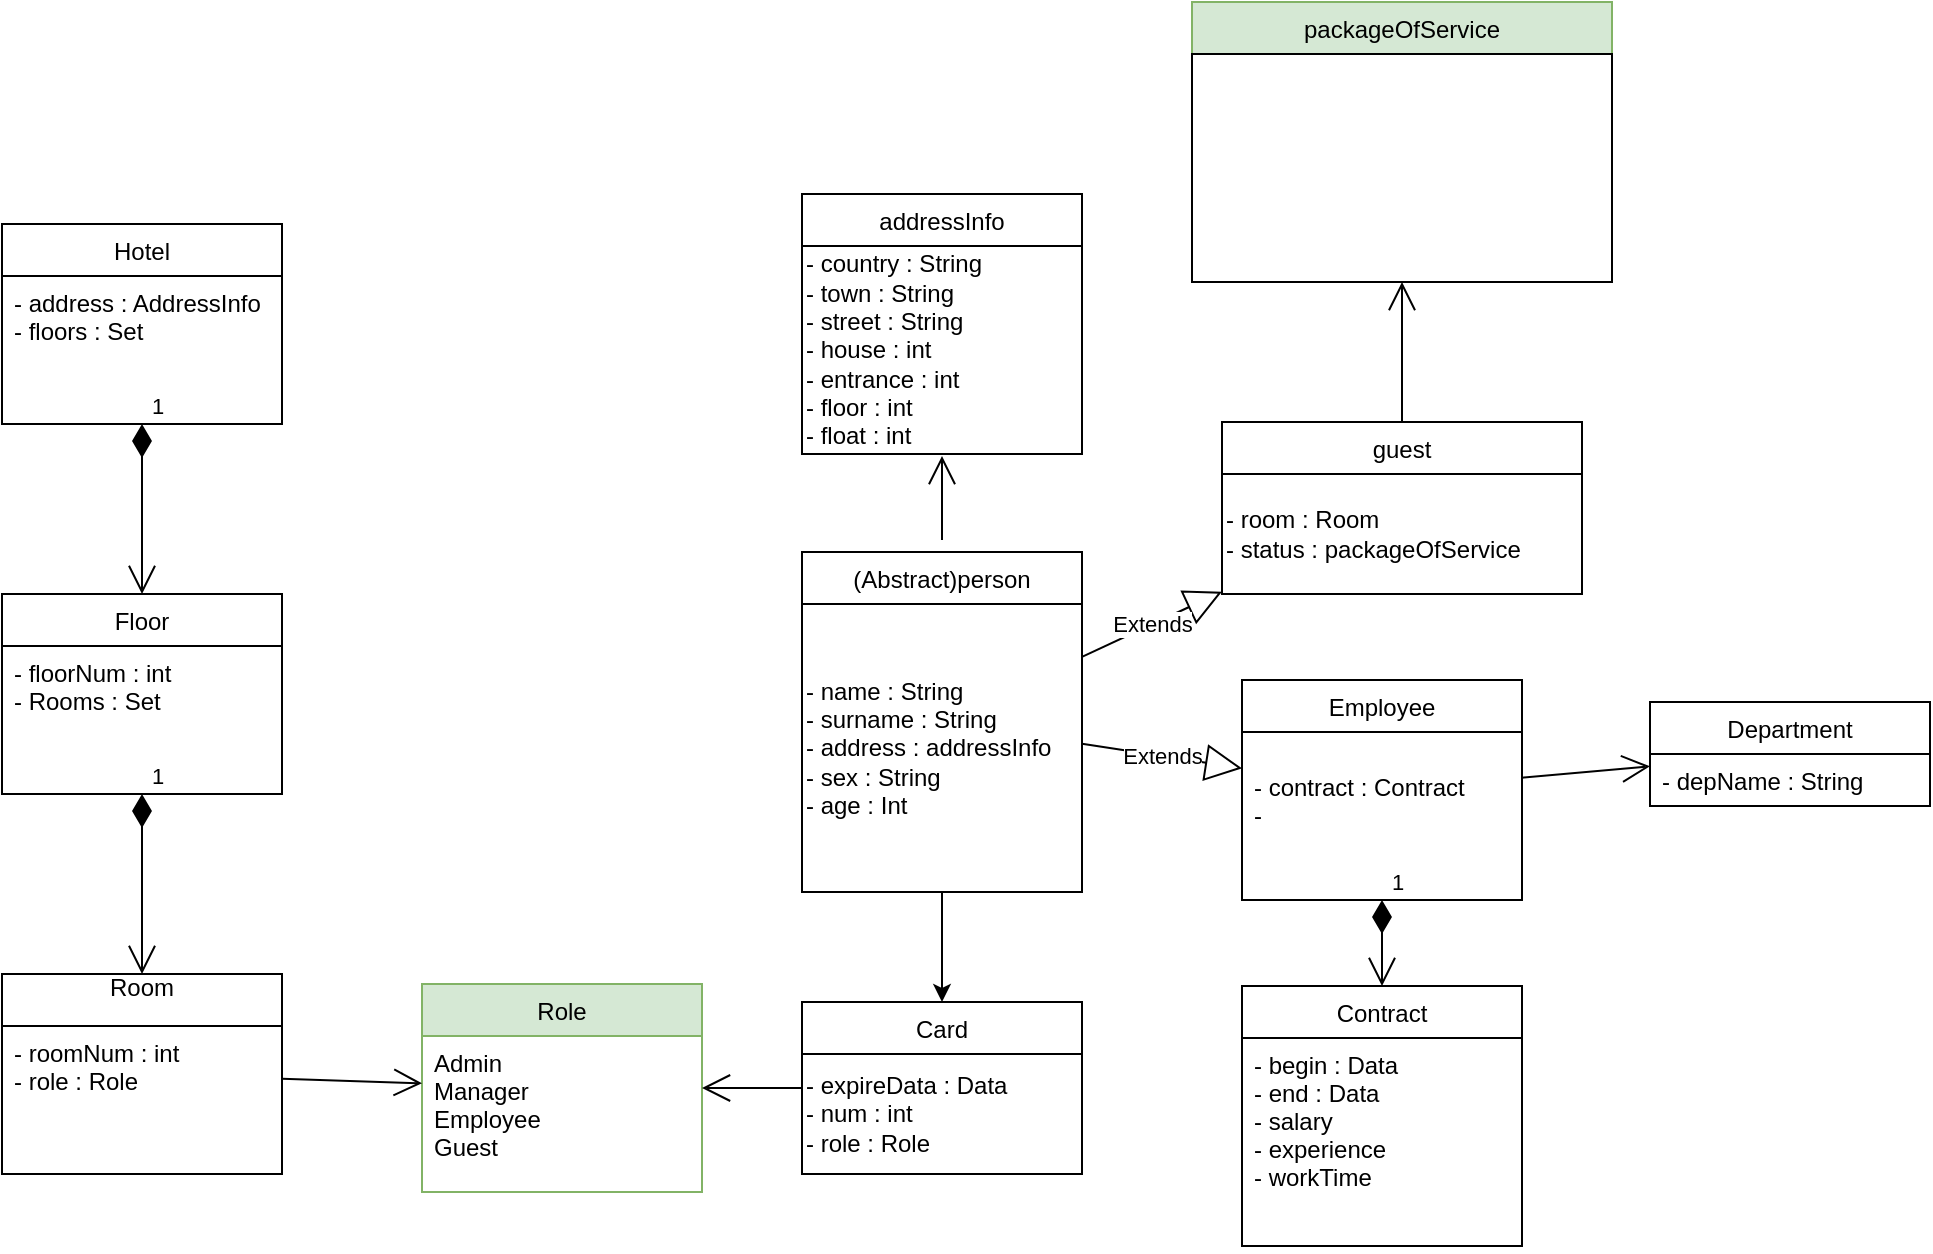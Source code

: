 <mxfile version="16.5.1" type="device"><diagram id="C5RBs43oDa-KdzZeNtuy" name="Page-1"><mxGraphModel dx="1102" dy="865" grid="1" gridSize="10" guides="1" tooltips="1" connect="1" arrows="1" fold="1" page="1" pageScale="1" pageWidth="1169" pageHeight="1654" math="0" shadow="0"><root><mxCell id="WIyWlLk6GJQsqaUBKTNV-0"/><mxCell id="WIyWlLk6GJQsqaUBKTNV-1" parent="WIyWlLk6GJQsqaUBKTNV-0"/><mxCell id="pl0eV4LuxjBtjCWhGdW3-1" value="Room&#10;" style="swimlane;fontStyle=0;childLayout=stackLayout;horizontal=1;startSize=26;fillColor=none;horizontalStack=0;resizeParent=1;resizeParentMax=0;resizeLast=0;collapsible=1;marginBottom=0;" parent="WIyWlLk6GJQsqaUBKTNV-1" vertex="1"><mxGeometry x="790" y="756" width="140" height="100" as="geometry"/></mxCell><mxCell id="pl0eV4LuxjBtjCWhGdW3-2" value="- roomNum : int&#10;- role : Role" style="text;strokeColor=default;fillColor=none;align=left;verticalAlign=top;spacingLeft=4;spacingRight=4;overflow=hidden;rotatable=0;points=[[0,0.5],[1,0.5]];portConstraint=eastwest;" parent="pl0eV4LuxjBtjCWhGdW3-1" vertex="1"><mxGeometry y="26" width="140" height="74" as="geometry"/></mxCell><mxCell id="pl0eV4LuxjBtjCWhGdW3-5" value="Card" style="swimlane;fontStyle=0;childLayout=stackLayout;horizontal=1;startSize=26;fillColor=none;horizontalStack=0;resizeParent=1;resizeParentMax=0;resizeLast=0;collapsible=1;marginBottom=0;" parent="WIyWlLk6GJQsqaUBKTNV-1" vertex="1"><mxGeometry x="1190" y="770" width="140" height="86" as="geometry"/></mxCell><mxCell id="pl0eV4LuxjBtjCWhGdW3-172" value="- expireData : Data&lt;br&gt;- num : int&lt;br&gt;- role : Role" style="rounded=0;whiteSpace=wrap;html=1;strokeColor=default;fillColor=none;align=left;" parent="pl0eV4LuxjBtjCWhGdW3-5" vertex="1"><mxGeometry y="26" width="140" height="60" as="geometry"/></mxCell><mxCell id="pl0eV4LuxjBtjCWhGdW3-20" value="guest" style="swimlane;fontStyle=0;childLayout=stackLayout;horizontal=1;startSize=26;fillColor=none;horizontalStack=0;resizeParent=1;resizeParentMax=0;resizeLast=0;collapsible=1;marginBottom=0;" parent="WIyWlLk6GJQsqaUBKTNV-1" vertex="1"><mxGeometry x="1400" y="480" width="180" height="86" as="geometry"/></mxCell><mxCell id="pl0eV4LuxjBtjCWhGdW3-175" value="- room : Room&lt;br&gt;- status : packageOfService" style="rounded=0;whiteSpace=wrap;html=1;strokeColor=default;fillColor=none;align=left;" parent="pl0eV4LuxjBtjCWhGdW3-20" vertex="1"><mxGeometry y="26" width="180" height="60" as="geometry"/></mxCell><mxCell id="pl0eV4LuxjBtjCWhGdW3-24" value="Employee" style="swimlane;fontStyle=0;childLayout=stackLayout;horizontal=1;startSize=26;fillColor=none;horizontalStack=0;resizeParent=1;resizeParentMax=0;resizeLast=0;collapsible=1;marginBottom=0;" parent="WIyWlLk6GJQsqaUBKTNV-1" vertex="1"><mxGeometry x="1410" y="609" width="140" height="110" as="geometry"/></mxCell><mxCell id="pl0eV4LuxjBtjCWhGdW3-25" value="&#10;- contract : Contract&#10;- " style="text;strokeColor=default;fillColor=none;align=left;verticalAlign=top;spacingLeft=4;spacingRight=4;overflow=hidden;rotatable=0;points=[[0,0.5],[1,0.5]];portConstraint=eastwest;" parent="pl0eV4LuxjBtjCWhGdW3-24" vertex="1"><mxGeometry y="26" width="140" height="84" as="geometry"/></mxCell><object label="(Abstract)person" id="pl0eV4LuxjBtjCWhGdW3-36"><mxCell style="swimlane;fontStyle=0;childLayout=stackLayout;horizontal=1;startSize=26;fillColor=none;horizontalStack=0;resizeParent=1;resizeParentMax=0;resizeLast=0;collapsible=1;marginBottom=0;" parent="WIyWlLk6GJQsqaUBKTNV-1" vertex="1"><mxGeometry x="1190" y="545" width="140" height="170" as="geometry"/></mxCell></object><mxCell id="pl0eV4LuxjBtjCWhGdW3-160" value="- name : String&lt;br&gt;- surname : String&lt;br&gt;- address : addressInfo&lt;br&gt;- sex : String&lt;br&gt;- age : Int" style="rounded=0;whiteSpace=wrap;html=1;strokeColor=default;fillColor=none;align=left;" parent="pl0eV4LuxjBtjCWhGdW3-36" vertex="1"><mxGeometry y="26" width="140" height="144" as="geometry"/></mxCell><mxCell id="pl0eV4LuxjBtjCWhGdW3-72" value="Extends" style="endArrow=block;endSize=16;endFill=0;html=1;rounded=0;" parent="WIyWlLk6GJQsqaUBKTNV-1" source="pl0eV4LuxjBtjCWhGdW3-36" target="pl0eV4LuxjBtjCWhGdW3-20" edge="1"><mxGeometry width="160" relative="1" as="geometry"><mxPoint x="1850" y="844" as="sourcePoint"/><mxPoint x="2010" y="844" as="targetPoint"/></mxGeometry></mxCell><mxCell id="pl0eV4LuxjBtjCWhGdW3-73" value="Extends" style="endArrow=block;endSize=16;endFill=0;html=1;rounded=0;" parent="WIyWlLk6GJQsqaUBKTNV-1" source="pl0eV4LuxjBtjCWhGdW3-36" target="pl0eV4LuxjBtjCWhGdW3-24" edge="1"><mxGeometry width="160" relative="1" as="geometry"><mxPoint x="1850" y="844" as="sourcePoint"/><mxPoint x="2010" y="844" as="targetPoint"/></mxGeometry></mxCell><mxCell id="pl0eV4LuxjBtjCWhGdW3-110" value="packageOfService" style="swimlane;fontStyle=0;childLayout=stackLayout;horizontal=1;startSize=26;fillColor=#d5e8d4;horizontalStack=0;resizeParent=1;resizeParentMax=0;resizeLast=0;collapsible=1;marginBottom=0;strokeColor=#82b366;" parent="WIyWlLk6GJQsqaUBKTNV-1" vertex="1"><mxGeometry x="1385" y="270" width="210" height="140" as="geometry"/></mxCell><mxCell id="UdkVO-LQRuB7PRyqrmWP-8" value="" style="text;strokeColor=default;fillColor=none;align=left;verticalAlign=top;spacingLeft=4;spacingRight=4;overflow=hidden;rotatable=0;points=[[0,0.5],[1,0.5]];portConstraint=eastwest;" parent="pl0eV4LuxjBtjCWhGdW3-110" vertex="1"><mxGeometry y="26" width="210" height="114" as="geometry"/></mxCell><mxCell id="pl0eV4LuxjBtjCWhGdW3-162" value="addressInfo" style="swimlane;fontStyle=0;childLayout=stackLayout;horizontal=1;startSize=26;fillColor=none;horizontalStack=0;resizeParent=1;resizeParentMax=0;resizeLast=0;collapsible=1;marginBottom=0;strokeColor=default;" parent="WIyWlLk6GJQsqaUBKTNV-1" vertex="1"><mxGeometry x="1190" y="366" width="140" height="130" as="geometry"/></mxCell><mxCell id="pl0eV4LuxjBtjCWhGdW3-173" value="- country : String&lt;br&gt;- town : String&lt;br&gt;- street : String&lt;br&gt;- house : int&lt;br&gt;- entrance : int&lt;br&gt;- floor : int&lt;br&gt;- float : int" style="rounded=0;whiteSpace=wrap;html=1;strokeColor=default;fillColor=none;align=left;" parent="pl0eV4LuxjBtjCWhGdW3-162" vertex="1"><mxGeometry y="26" width="140" height="104" as="geometry"/></mxCell><mxCell id="pl0eV4LuxjBtjCWhGdW3-166" value="" style="endArrow=open;endFill=1;endSize=12;html=1;rounded=0;sourcePerimeterSpacing=6;targetPerimeterSpacing=1;strokeWidth=1;elbow=vertical;" parent="WIyWlLk6GJQsqaUBKTNV-1" source="pl0eV4LuxjBtjCWhGdW3-36" target="pl0eV4LuxjBtjCWhGdW3-162" edge="1"><mxGeometry width="160" relative="1" as="geometry"><mxPoint x="910" y="500" as="sourcePoint"/><mxPoint x="1070" y="500" as="targetPoint"/></mxGeometry></mxCell><mxCell id="LgBFhtEaI9q1x-k2meTP-0" value="" style="endArrow=classic;html=1;rounded=0;" parent="WIyWlLk6GJQsqaUBKTNV-1" source="pl0eV4LuxjBtjCWhGdW3-36" target="pl0eV4LuxjBtjCWhGdW3-5" edge="1"><mxGeometry width="50" height="50" relative="1" as="geometry"><mxPoint x="1289.076" y="695" as="sourcePoint"/><mxPoint x="1410" y="680" as="targetPoint"/></mxGeometry></mxCell><mxCell id="ZgPrr60_gyUlCEyF_aHS-0" value="Floor" style="swimlane;fontStyle=0;childLayout=stackLayout;horizontal=1;startSize=26;fillColor=none;horizontalStack=0;resizeParent=1;resizeParentMax=0;resizeLast=0;collapsible=1;marginBottom=0;" parent="WIyWlLk6GJQsqaUBKTNV-1" vertex="1"><mxGeometry x="790" y="566" width="140" height="100" as="geometry"/></mxCell><mxCell id="ZgPrr60_gyUlCEyF_aHS-10" value="- floorNum : int&#10;- Rooms : Set" style="text;strokeColor=default;fillColor=none;align=left;verticalAlign=top;spacingLeft=4;spacingRight=4;overflow=hidden;rotatable=0;points=[[0,0.5],[1,0.5]];portConstraint=eastwest;" parent="ZgPrr60_gyUlCEyF_aHS-0" vertex="1"><mxGeometry y="26" width="140" height="74" as="geometry"/></mxCell><mxCell id="ZgPrr60_gyUlCEyF_aHS-4" value="Hotel" style="swimlane;fontStyle=0;childLayout=stackLayout;horizontal=1;startSize=26;fillColor=none;horizontalStack=0;resizeParent=1;resizeParentMax=0;resizeLast=0;collapsible=1;marginBottom=0;" parent="WIyWlLk6GJQsqaUBKTNV-1" vertex="1"><mxGeometry x="790" y="381" width="140" height="100" as="geometry"/></mxCell><mxCell id="ZgPrr60_gyUlCEyF_aHS-11" value="- address : AddressInfo&#10;- floors : Set" style="text;strokeColor=default;fillColor=none;align=left;verticalAlign=top;spacingLeft=4;spacingRight=4;overflow=hidden;rotatable=0;points=[[0,0.5],[1,0.5]];portConstraint=eastwest;" parent="ZgPrr60_gyUlCEyF_aHS-4" vertex="1"><mxGeometry y="26" width="140" height="74" as="geometry"/></mxCell><mxCell id="ZgPrr60_gyUlCEyF_aHS-8" value="1" style="endArrow=open;html=1;endSize=12;startArrow=diamondThin;startSize=14;startFill=1;align=left;verticalAlign=bottom;rounded=0;" parent="WIyWlLk6GJQsqaUBKTNV-1" source="ZgPrr60_gyUlCEyF_aHS-0" target="pl0eV4LuxjBtjCWhGdW3-1" edge="1"><mxGeometry x="-1" y="3" relative="1" as="geometry"><mxPoint x="590" y="730" as="sourcePoint"/><mxPoint x="750" y="730" as="targetPoint"/></mxGeometry></mxCell><mxCell id="ZgPrr60_gyUlCEyF_aHS-9" value="1" style="endArrow=open;html=1;endSize=12;startArrow=diamondThin;startSize=14;startFill=1;align=left;verticalAlign=bottom;rounded=0;" parent="WIyWlLk6GJQsqaUBKTNV-1" source="ZgPrr60_gyUlCEyF_aHS-4" target="ZgPrr60_gyUlCEyF_aHS-0" edge="1"><mxGeometry x="-1" y="3" relative="1" as="geometry"><mxPoint x="590" y="730" as="sourcePoint"/><mxPoint x="750" y="730" as="targetPoint"/></mxGeometry></mxCell><mxCell id="KF6qZ7OTJHu1wUDytnpw-0" value="Contract" style="swimlane;fontStyle=0;childLayout=stackLayout;horizontal=1;startSize=26;fillColor=none;horizontalStack=0;resizeParent=1;resizeParentMax=0;resizeLast=0;collapsible=1;marginBottom=0;" parent="WIyWlLk6GJQsqaUBKTNV-1" vertex="1"><mxGeometry x="1410" y="762" width="140" height="130" as="geometry"/></mxCell><mxCell id="KF6qZ7OTJHu1wUDytnpw-1" value="- begin : Data&#10;- end : Data&#10;- salary&#10;- experience&#10;- workTime&#10;" style="text;strokeColor=none;fillColor=none;align=left;verticalAlign=top;spacingLeft=4;spacingRight=4;overflow=hidden;rotatable=0;points=[[0,0.5],[1,0.5]];portConstraint=eastwest;" parent="KF6qZ7OTJHu1wUDytnpw-0" vertex="1"><mxGeometry y="26" width="140" height="104" as="geometry"/></mxCell><mxCell id="KF6qZ7OTJHu1wUDytnpw-4" value="Role" style="swimlane;fontStyle=0;childLayout=stackLayout;horizontal=1;startSize=26;fillColor=#d5e8d4;horizontalStack=0;resizeParent=1;resizeParentMax=0;resizeLast=0;collapsible=1;marginBottom=0;strokeColor=#82b366;" parent="WIyWlLk6GJQsqaUBKTNV-1" vertex="1"><mxGeometry x="1000" y="761" width="140" height="104" as="geometry"/></mxCell><mxCell id="KF6qZ7OTJHu1wUDytnpw-6" value="Admin&#10;Manager&#10;Employee&#10;Guest" style="text;strokeColor=none;fillColor=none;align=left;verticalAlign=top;spacingLeft=4;spacingRight=4;overflow=hidden;rotatable=0;points=[[0,0.5],[1,0.5]];portConstraint=eastwest;" parent="KF6qZ7OTJHu1wUDytnpw-4" vertex="1"><mxGeometry y="26" width="140" height="78" as="geometry"/></mxCell><mxCell id="KF6qZ7OTJHu1wUDytnpw-10" value="" style="endArrow=open;endFill=1;endSize=12;html=1;rounded=0;" parent="WIyWlLk6GJQsqaUBKTNV-1" source="pl0eV4LuxjBtjCWhGdW3-5" target="KF6qZ7OTJHu1wUDytnpw-4" edge="1"><mxGeometry width="160" relative="1" as="geometry"><mxPoint x="1360" y="720" as="sourcePoint"/><mxPoint x="1520" y="720" as="targetPoint"/></mxGeometry></mxCell><mxCell id="KF6qZ7OTJHu1wUDytnpw-11" value="" style="endArrow=open;endFill=1;endSize=12;html=1;rounded=0;" parent="WIyWlLk6GJQsqaUBKTNV-1" source="pl0eV4LuxjBtjCWhGdW3-20" target="pl0eV4LuxjBtjCWhGdW3-110" edge="1"><mxGeometry width="160" relative="1" as="geometry"><mxPoint x="1360" y="720" as="sourcePoint"/><mxPoint x="1520" y="720" as="targetPoint"/></mxGeometry></mxCell><mxCell id="KF6qZ7OTJHu1wUDytnpw-12" value="1" style="endArrow=open;html=1;endSize=12;startArrow=diamondThin;startSize=14;startFill=1;align=left;verticalAlign=bottom;rounded=0;" parent="WIyWlLk6GJQsqaUBKTNV-1" source="pl0eV4LuxjBtjCWhGdW3-24" target="KF6qZ7OTJHu1wUDytnpw-0" edge="1"><mxGeometry x="-1" y="3" relative="1" as="geometry"><mxPoint x="1530" y="660" as="sourcePoint"/><mxPoint x="1690" y="660" as="targetPoint"/></mxGeometry></mxCell><mxCell id="PWqZ52LuUuwk0utUJ5KF-16" value="Department" style="swimlane;fontStyle=0;childLayout=stackLayout;horizontal=1;startSize=26;fillColor=none;horizontalStack=0;resizeParent=1;resizeParentMax=0;resizeLast=0;collapsible=1;marginBottom=0;" parent="WIyWlLk6GJQsqaUBKTNV-1" vertex="1"><mxGeometry x="1614" y="620" width="140" height="52" as="geometry"/></mxCell><mxCell id="PWqZ52LuUuwk0utUJ5KF-17" value="- depName : String" style="text;strokeColor=none;fillColor=none;align=left;verticalAlign=top;spacingLeft=4;spacingRight=4;overflow=hidden;rotatable=0;points=[[0,0.5],[1,0.5]];portConstraint=eastwest;" parent="PWqZ52LuUuwk0utUJ5KF-16" vertex="1"><mxGeometry y="26" width="140" height="26" as="geometry"/></mxCell><mxCell id="PWqZ52LuUuwk0utUJ5KF-20" value="" style="endArrow=open;endFill=1;endSize=12;html=1;rounded=0;" parent="WIyWlLk6GJQsqaUBKTNV-1" source="pl0eV4LuxjBtjCWhGdW3-24" target="PWqZ52LuUuwk0utUJ5KF-16" edge="1"><mxGeometry width="160" relative="1" as="geometry"><mxPoint x="1210" y="690" as="sourcePoint"/><mxPoint x="1680" y="620" as="targetPoint"/></mxGeometry></mxCell><mxCell id="9qGVICgrPWhkO309seJm-1" value="" style="endArrow=open;endFill=1;endSize=12;html=1;rounded=0;" edge="1" parent="WIyWlLk6GJQsqaUBKTNV-1" source="pl0eV4LuxjBtjCWhGdW3-1" target="KF6qZ7OTJHu1wUDytnpw-4"><mxGeometry width="160" relative="1" as="geometry"><mxPoint x="1010" y="920" as="sourcePoint"/><mxPoint x="1170" y="920" as="targetPoint"/></mxGeometry></mxCell></root></mxGraphModel></diagram></mxfile>